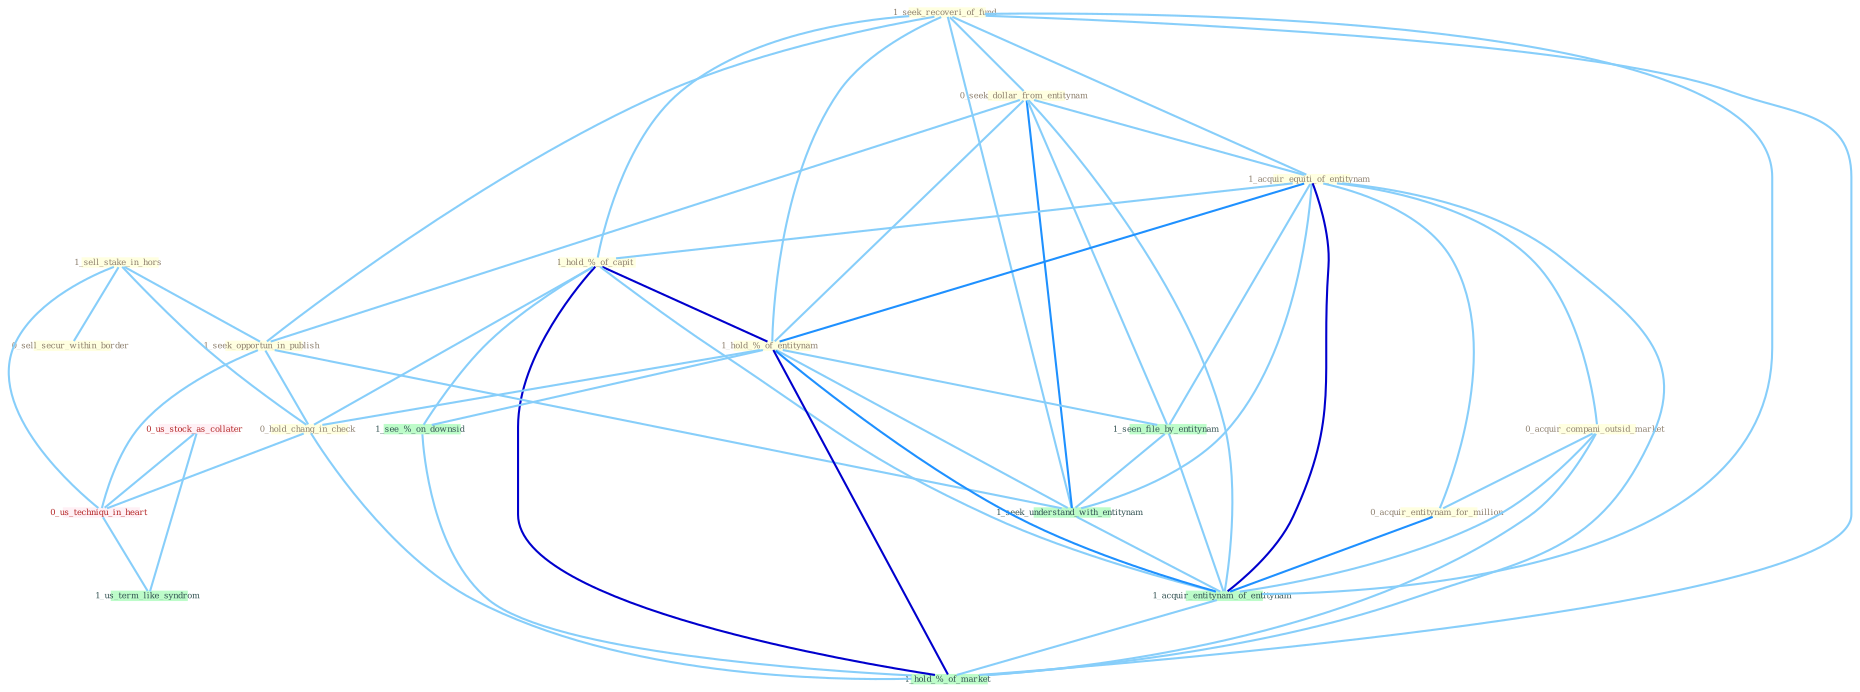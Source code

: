 Graph G{ 
    node
    [shape=polygon,style=filled,width=.5,height=.06,color="#BDFCC9",fixedsize=true,fontsize=4,
    fontcolor="#2f4f4f"];
    {node
    [color="#ffffe0", fontcolor="#8b7d6b"] "1_seek_recoveri_of_fund " "0_seek_dollar_from_entitynam " "1_acquir_equiti_of_entitynam " "1_hold_%_of_capit " "1_sell_stake_in_hors " "1_seek_opportun_in_publish " "0_acquir_compani_outsid_market " "0_sell_secur_within_border " "0_acquir_entitynam_for_million " "1_hold_%_of_entitynam " "0_hold_chang_in_check "}
{node [color="#fff0f5", fontcolor="#b22222"] "0_us_stock_as_collater " "0_us_techniqu_in_heart "}
edge [color="#B0E2FF"];

	"1_seek_recoveri_of_fund " -- "0_seek_dollar_from_entitynam " [w="1", color="#87cefa" ];
	"1_seek_recoveri_of_fund " -- "1_acquir_equiti_of_entitynam " [w="1", color="#87cefa" ];
	"1_seek_recoveri_of_fund " -- "1_hold_%_of_capit " [w="1", color="#87cefa" ];
	"1_seek_recoveri_of_fund " -- "1_seek_opportun_in_publish " [w="1", color="#87cefa" ];
	"1_seek_recoveri_of_fund " -- "1_hold_%_of_entitynam " [w="1", color="#87cefa" ];
	"1_seek_recoveri_of_fund " -- "1_seek_understand_with_entitynam " [w="1", color="#87cefa" ];
	"1_seek_recoveri_of_fund " -- "1_acquir_entitynam_of_entitynam " [w="1", color="#87cefa" ];
	"1_seek_recoveri_of_fund " -- "1_hold_%_of_market " [w="1", color="#87cefa" ];
	"0_seek_dollar_from_entitynam " -- "1_acquir_equiti_of_entitynam " [w="1", color="#87cefa" ];
	"0_seek_dollar_from_entitynam " -- "1_seek_opportun_in_publish " [w="1", color="#87cefa" ];
	"0_seek_dollar_from_entitynam " -- "1_hold_%_of_entitynam " [w="1", color="#87cefa" ];
	"0_seek_dollar_from_entitynam " -- "1_seen_file_by_entitynam " [w="1", color="#87cefa" ];
	"0_seek_dollar_from_entitynam " -- "1_seek_understand_with_entitynam " [w="2", color="#1e90ff" , len=0.8];
	"0_seek_dollar_from_entitynam " -- "1_acquir_entitynam_of_entitynam " [w="1", color="#87cefa" ];
	"1_acquir_equiti_of_entitynam " -- "1_hold_%_of_capit " [w="1", color="#87cefa" ];
	"1_acquir_equiti_of_entitynam " -- "0_acquir_compani_outsid_market " [w="1", color="#87cefa" ];
	"1_acquir_equiti_of_entitynam " -- "0_acquir_entitynam_for_million " [w="1", color="#87cefa" ];
	"1_acquir_equiti_of_entitynam " -- "1_hold_%_of_entitynam " [w="2", color="#1e90ff" , len=0.8];
	"1_acquir_equiti_of_entitynam " -- "1_seen_file_by_entitynam " [w="1", color="#87cefa" ];
	"1_acquir_equiti_of_entitynam " -- "1_seek_understand_with_entitynam " [w="1", color="#87cefa" ];
	"1_acquir_equiti_of_entitynam " -- "1_acquir_entitynam_of_entitynam " [w="3", color="#0000cd" , len=0.6];
	"1_acquir_equiti_of_entitynam " -- "1_hold_%_of_market " [w="1", color="#87cefa" ];
	"1_hold_%_of_capit " -- "1_hold_%_of_entitynam " [w="3", color="#0000cd" , len=0.6];
	"1_hold_%_of_capit " -- "0_hold_chang_in_check " [w="1", color="#87cefa" ];
	"1_hold_%_of_capit " -- "1_acquir_entitynam_of_entitynam " [w="1", color="#87cefa" ];
	"1_hold_%_of_capit " -- "1_see_%_on_downsid " [w="1", color="#87cefa" ];
	"1_hold_%_of_capit " -- "1_hold_%_of_market " [w="3", color="#0000cd" , len=0.6];
	"1_sell_stake_in_hors " -- "1_seek_opportun_in_publish " [w="1", color="#87cefa" ];
	"1_sell_stake_in_hors " -- "0_sell_secur_within_border " [w="1", color="#87cefa" ];
	"1_sell_stake_in_hors " -- "0_hold_chang_in_check " [w="1", color="#87cefa" ];
	"1_sell_stake_in_hors " -- "0_us_techniqu_in_heart " [w="1", color="#87cefa" ];
	"1_seek_opportun_in_publish " -- "0_hold_chang_in_check " [w="1", color="#87cefa" ];
	"1_seek_opportun_in_publish " -- "1_seek_understand_with_entitynam " [w="1", color="#87cefa" ];
	"1_seek_opportun_in_publish " -- "0_us_techniqu_in_heart " [w="1", color="#87cefa" ];
	"0_acquir_compani_outsid_market " -- "0_acquir_entitynam_for_million " [w="1", color="#87cefa" ];
	"0_acquir_compani_outsid_market " -- "1_acquir_entitynam_of_entitynam " [w="1", color="#87cefa" ];
	"0_acquir_compani_outsid_market " -- "1_hold_%_of_market " [w="1", color="#87cefa" ];
	"0_acquir_entitynam_for_million " -- "1_acquir_entitynam_of_entitynam " [w="2", color="#1e90ff" , len=0.8];
	"1_hold_%_of_entitynam " -- "0_hold_chang_in_check " [w="1", color="#87cefa" ];
	"1_hold_%_of_entitynam " -- "1_seen_file_by_entitynam " [w="1", color="#87cefa" ];
	"1_hold_%_of_entitynam " -- "1_seek_understand_with_entitynam " [w="1", color="#87cefa" ];
	"1_hold_%_of_entitynam " -- "1_acquir_entitynam_of_entitynam " [w="2", color="#1e90ff" , len=0.8];
	"1_hold_%_of_entitynam " -- "1_see_%_on_downsid " [w="1", color="#87cefa" ];
	"1_hold_%_of_entitynam " -- "1_hold_%_of_market " [w="3", color="#0000cd" , len=0.6];
	"0_hold_chang_in_check " -- "0_us_techniqu_in_heart " [w="1", color="#87cefa" ];
	"0_hold_chang_in_check " -- "1_hold_%_of_market " [w="1", color="#87cefa" ];
	"1_seen_file_by_entitynam " -- "1_seek_understand_with_entitynam " [w="1", color="#87cefa" ];
	"1_seen_file_by_entitynam " -- "1_acquir_entitynam_of_entitynam " [w="1", color="#87cefa" ];
	"0_us_stock_as_collater " -- "0_us_techniqu_in_heart " [w="1", color="#87cefa" ];
	"0_us_stock_as_collater " -- "1_us_term_like_syndrom " [w="1", color="#87cefa" ];
	"1_seek_understand_with_entitynam " -- "1_acquir_entitynam_of_entitynam " [w="1", color="#87cefa" ];
	"1_acquir_entitynam_of_entitynam " -- "1_hold_%_of_market " [w="1", color="#87cefa" ];
	"0_us_techniqu_in_heart " -- "1_us_term_like_syndrom " [w="1", color="#87cefa" ];
	"1_see_%_on_downsid " -- "1_hold_%_of_market " [w="1", color="#87cefa" ];
}